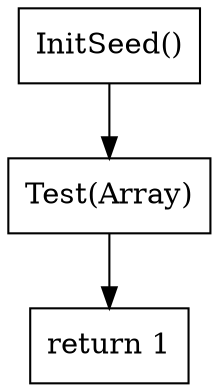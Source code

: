 digraph main_CFG {
    node [shape=box];
    N1 [label="InitSeed()"];
    N2 [label="Test(Array)"];
    N3 [label="return 1"];
    N1 -> N2;
    N2 -> N3;
}